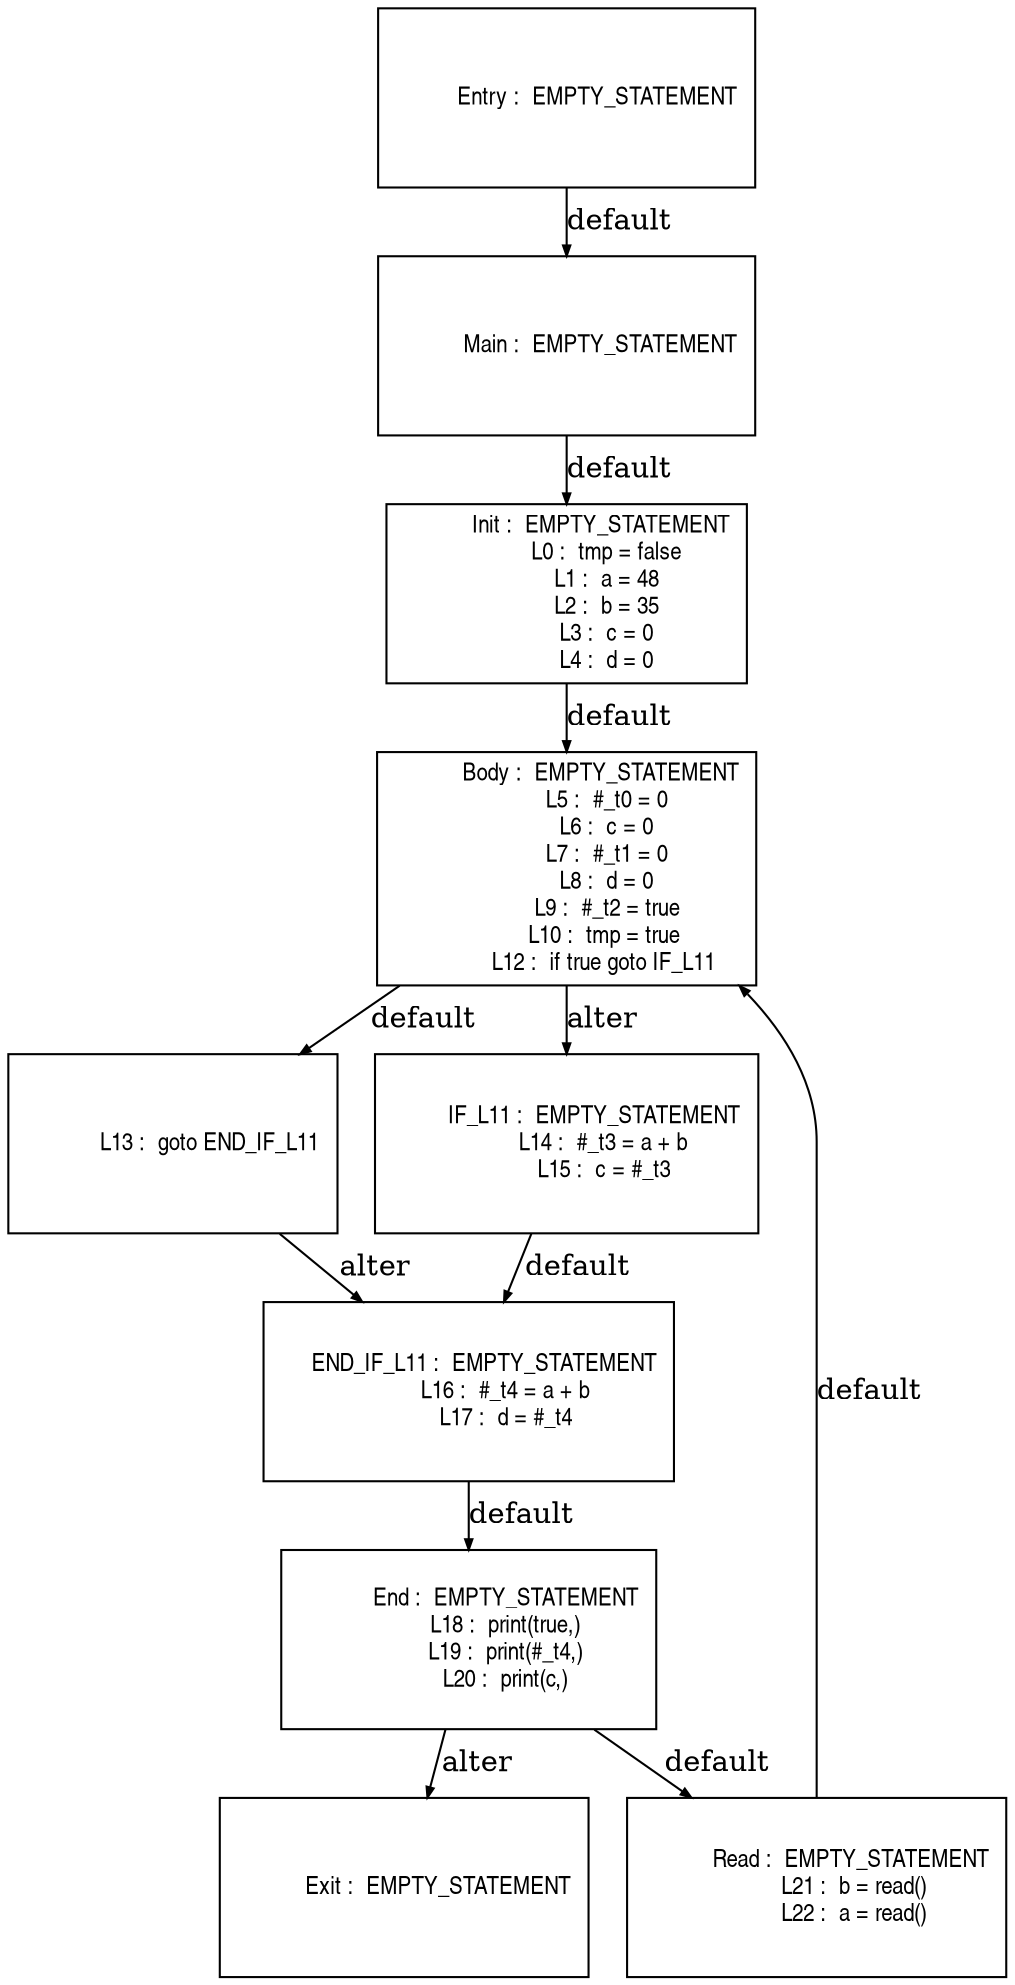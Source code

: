digraph G {
  ranksep=.25;
  edge [arrowsize=.5]
  node [shape=rectangle, fontname="ArialNarrow",
        fontsize=12,  height=1.2];
  "           Main :  EMPTY_STATEMENT
"; "           Init :  EMPTY_STATEMENT
             L0 :  tmp = false
             L1 :  a = 48
             L2 :  b = 35
             L3 :  c = 0
             L4 :  d = 0
"; "           Body :  EMPTY_STATEMENT
             L5 :  #_t0 = 0
             L6 :  c = 0
             L7 :  #_t1 = 0
             L8 :  d = 0
             L9 :  #_t2 = true
            L10 :  tmp = true
            L12 :  if true goto IF_L11
"; "            L13 :  goto END_IF_L11
"; "         IF_L11 :  EMPTY_STATEMENT
            L14 :  #_t3 = a + b
            L15 :  c = #_t3
"; "     END_IF_L11 :  EMPTY_STATEMENT
            L16 :  #_t4 = a + b
            L17 :  d = #_t4
"; "          Entry :  EMPTY_STATEMENT
"; "            End :  EMPTY_STATEMENT
            L18 :  print(true,)
            L19 :  print(#_t4,)
            L20 :  print(c,)
"; "           Exit :  EMPTY_STATEMENT
"; "           Read :  EMPTY_STATEMENT
            L21 :  b = read()
            L22 :  a = read()
"; 
  "           Main :  EMPTY_STATEMENT
" -> "           Init :  EMPTY_STATEMENT
             L0 :  tmp = false
             L1 :  a = 48
             L2 :  b = 35
             L3 :  c = 0
             L4 :  d = 0
"  [label="default"];
  "           Init :  EMPTY_STATEMENT
             L0 :  tmp = false
             L1 :  a = 48
             L2 :  b = 35
             L3 :  c = 0
             L4 :  d = 0
" -> "           Body :  EMPTY_STATEMENT
             L5 :  #_t0 = 0
             L6 :  c = 0
             L7 :  #_t1 = 0
             L8 :  d = 0
             L9 :  #_t2 = true
            L10 :  tmp = true
            L12 :  if true goto IF_L11
"  [label="default"];
  "           Body :  EMPTY_STATEMENT
             L5 :  #_t0 = 0
             L6 :  c = 0
             L7 :  #_t1 = 0
             L8 :  d = 0
             L9 :  #_t2 = true
            L10 :  tmp = true
            L12 :  if true goto IF_L11
" -> "            L13 :  goto END_IF_L11
"  [label="default"];
  "           Body :  EMPTY_STATEMENT
             L5 :  #_t0 = 0
             L6 :  c = 0
             L7 :  #_t1 = 0
             L8 :  d = 0
             L9 :  #_t2 = true
            L10 :  tmp = true
            L12 :  if true goto IF_L11
" -> "         IF_L11 :  EMPTY_STATEMENT
            L14 :  #_t3 = a + b
            L15 :  c = #_t3
"  [label="alter"];
  "            L13 :  goto END_IF_L11
" -> "     END_IF_L11 :  EMPTY_STATEMENT
            L16 :  #_t4 = a + b
            L17 :  d = #_t4
"  [label="alter"];
  "         IF_L11 :  EMPTY_STATEMENT
            L14 :  #_t3 = a + b
            L15 :  c = #_t3
" -> "     END_IF_L11 :  EMPTY_STATEMENT
            L16 :  #_t4 = a + b
            L17 :  d = #_t4
"  [label="default"];
  "     END_IF_L11 :  EMPTY_STATEMENT
            L16 :  #_t4 = a + b
            L17 :  d = #_t4
" -> "            End :  EMPTY_STATEMENT
            L18 :  print(true,)
            L19 :  print(#_t4,)
            L20 :  print(c,)
"  [label="default"];
  "          Entry :  EMPTY_STATEMENT
" -> "           Main :  EMPTY_STATEMENT
"  [label="default"];
  "            End :  EMPTY_STATEMENT
            L18 :  print(true,)
            L19 :  print(#_t4,)
            L20 :  print(c,)
" -> "           Read :  EMPTY_STATEMENT
            L21 :  b = read()
            L22 :  a = read()
"  [label="default"];
  "            End :  EMPTY_STATEMENT
            L18 :  print(true,)
            L19 :  print(#_t4,)
            L20 :  print(c,)
" -> "           Exit :  EMPTY_STATEMENT
"  [label="alter"];
  "           Read :  EMPTY_STATEMENT
            L21 :  b = read()
            L22 :  a = read()
" -> "           Body :  EMPTY_STATEMENT
             L5 :  #_t0 = 0
             L6 :  c = 0
             L7 :  #_t1 = 0
             L8 :  d = 0
             L9 :  #_t2 = true
            L10 :  tmp = true
            L12 :  if true goto IF_L11
"  [label="default"];
}
